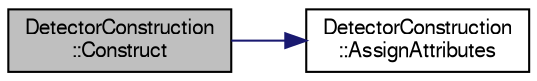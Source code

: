 digraph "DetectorConstruction::Construct"
{
  bgcolor="transparent";
  edge [fontname="FreeSans",fontsize="10",labelfontname="FreeSans",labelfontsize="10"];
  node [fontname="FreeSans",fontsize="10",shape=record];
  rankdir="LR";
  Node1 [label="DetectorConstruction\l::Construct",height=0.2,width=0.4,color="black", fillcolor="grey75", style="filled" fontcolor="black"];
  Node1 -> Node2 [color="midnightblue",fontsize="10",style="solid",fontname="FreeSans"];
  Node2 [label="DetectorConstruction\l::AssignAttributes",height=0.2,width=0.4,color="black",URL="$dc/d5b/classDetectorConstruction.html#a87f14305740ff6ca3f011eb8b7ef1425"];
}
